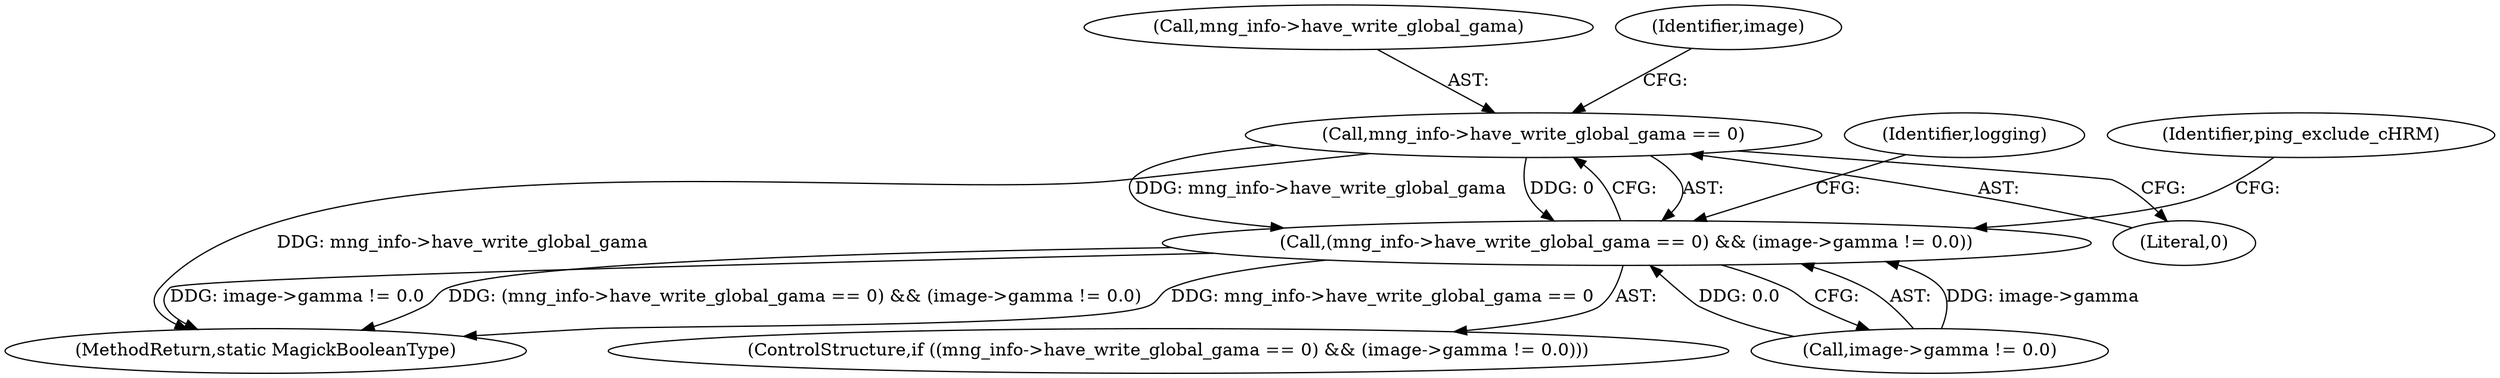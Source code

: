 digraph "0_ImageMagick_816ecab6c532ae086ff4186b3eaf4aa7092d536f@API" {
"1007398" [label="(Call,mng_info->have_write_global_gama == 0)"];
"1007397" [label="(Call,(mng_info->have_write_global_gama == 0) && (image->gamma != 0.0))"];
"1007411" [label="(Identifier,logging)"];
"1007428" [label="(Identifier,ping_exclude_cHRM)"];
"1007399" [label="(Call,mng_info->have_write_global_gama)"];
"1007397" [label="(Call,(mng_info->have_write_global_gama == 0) && (image->gamma != 0.0))"];
"1007396" [label="(ControlStructure,if ((mng_info->have_write_global_gama == 0) && (image->gamma != 0.0)))"];
"1007398" [label="(Call,mng_info->have_write_global_gama == 0)"];
"1009779" [label="(MethodReturn,static MagickBooleanType)"];
"1007402" [label="(Literal,0)"];
"1007403" [label="(Call,image->gamma != 0.0)"];
"1007405" [label="(Identifier,image)"];
"1007398" -> "1007397"  [label="AST: "];
"1007398" -> "1007402"  [label="CFG: "];
"1007399" -> "1007398"  [label="AST: "];
"1007402" -> "1007398"  [label="AST: "];
"1007405" -> "1007398"  [label="CFG: "];
"1007397" -> "1007398"  [label="CFG: "];
"1007398" -> "1009779"  [label="DDG: mng_info->have_write_global_gama"];
"1007398" -> "1007397"  [label="DDG: mng_info->have_write_global_gama"];
"1007398" -> "1007397"  [label="DDG: 0"];
"1007397" -> "1007396"  [label="AST: "];
"1007397" -> "1007403"  [label="CFG: "];
"1007403" -> "1007397"  [label="AST: "];
"1007411" -> "1007397"  [label="CFG: "];
"1007428" -> "1007397"  [label="CFG: "];
"1007397" -> "1009779"  [label="DDG: mng_info->have_write_global_gama == 0"];
"1007397" -> "1009779"  [label="DDG: image->gamma != 0.0"];
"1007397" -> "1009779"  [label="DDG: (mng_info->have_write_global_gama == 0) && (image->gamma != 0.0)"];
"1007403" -> "1007397"  [label="DDG: image->gamma"];
"1007403" -> "1007397"  [label="DDG: 0.0"];
}
